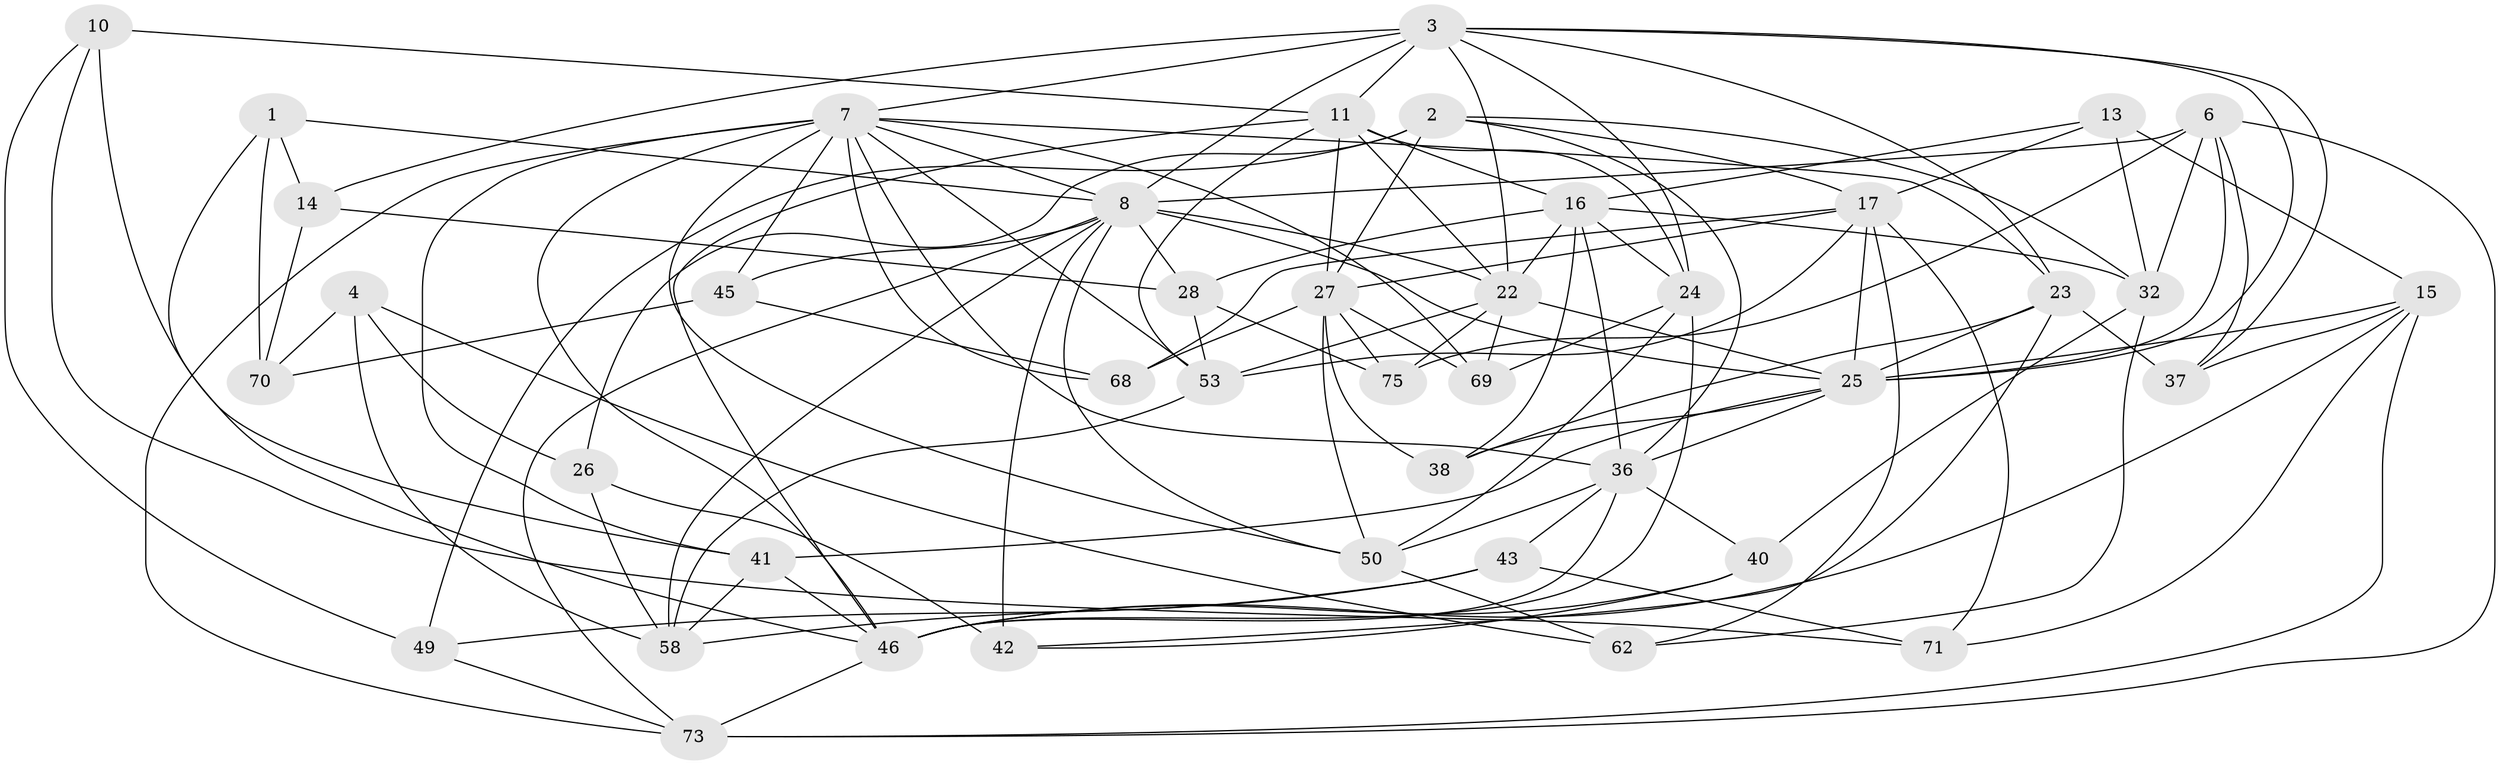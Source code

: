// original degree distribution, {4: 1.0}
// Generated by graph-tools (version 1.1) at 2025/16/03/09/25 04:16:18]
// undirected, 42 vertices, 123 edges
graph export_dot {
graph [start="1"]
  node [color=gray90,style=filled];
  1;
  2 [super="+20"];
  3 [super="+29+5"];
  4;
  6 [super="+82"];
  7 [super="+61+54"];
  8 [super="+19+9"];
  10;
  11 [super="+31"];
  13;
  14 [super="+51"];
  15 [super="+34"];
  16 [super="+21"];
  17 [super="+18+77"];
  22 [super="+72+59"];
  23 [super="+39"];
  24 [super="+80"];
  25 [super="+78+35"];
  26;
  27 [super="+30"];
  28 [super="+76"];
  32 [super="+52"];
  36 [super="+63+44"];
  37;
  38;
  40;
  41 [super="+74"];
  42;
  43;
  45;
  46 [super="+67+64+47"];
  49;
  50 [super="+60"];
  53 [super="+81"];
  58 [super="+65"];
  62;
  68;
  69;
  70;
  71;
  73 [super="+79"];
  75;
  1 -- 70;
  1 -- 14;
  1 -- 8;
  1 -- 46;
  2 -- 49;
  2 -- 32;
  2 -- 17;
  2 -- 26;
  2 -- 36;
  2 -- 27;
  3 -- 7;
  3 -- 14 [weight=2];
  3 -- 37;
  3 -- 23;
  3 -- 22;
  3 -- 25;
  3 -- 8;
  3 -- 24;
  3 -- 11;
  4 -- 70;
  4 -- 26;
  4 -- 62;
  4 -- 58;
  6 -- 75;
  6 -- 73;
  6 -- 37;
  6 -- 25;
  6 -- 8;
  6 -- 32;
  7 -- 68;
  7 -- 45;
  7 -- 36;
  7 -- 50;
  7 -- 23;
  7 -- 53;
  7 -- 69;
  7 -- 8;
  7 -- 41;
  7 -- 73;
  7 -- 46;
  8 -- 73;
  8 -- 28;
  8 -- 50;
  8 -- 58;
  8 -- 25;
  8 -- 42;
  8 -- 45;
  8 -- 22;
  10 -- 49;
  10 -- 11;
  10 -- 71;
  10 -- 41;
  11 -- 24;
  11 -- 46;
  11 -- 16;
  11 -- 53;
  11 -- 22;
  11 -- 27;
  13 -- 17;
  13 -- 32;
  13 -- 16;
  13 -- 15;
  14 -- 28 [weight=2];
  14 -- 70;
  15 -- 37;
  15 -- 25;
  15 -- 73;
  15 -- 71;
  15 -- 46;
  16 -- 38;
  16 -- 32;
  16 -- 28;
  16 -- 24;
  16 -- 36;
  16 -- 22;
  17 -- 53;
  17 -- 62;
  17 -- 68;
  17 -- 71;
  17 -- 25;
  17 -- 27;
  22 -- 75;
  22 -- 25;
  22 -- 69;
  22 -- 53;
  23 -- 38;
  23 -- 25;
  23 -- 42;
  23 -- 37;
  24 -- 50;
  24 -- 69;
  24 -- 46;
  25 -- 38;
  25 -- 36;
  25 -- 41;
  26 -- 42;
  26 -- 58;
  27 -- 69;
  27 -- 50;
  27 -- 68;
  27 -- 38;
  27 -- 75;
  28 -- 53;
  28 -- 75;
  32 -- 40;
  32 -- 62;
  36 -- 43;
  36 -- 46;
  36 -- 50;
  36 -- 40;
  40 -- 42;
  40 -- 46;
  41 -- 58;
  41 -- 46 [weight=2];
  43 -- 49;
  43 -- 58;
  43 -- 71;
  45 -- 68;
  45 -- 70;
  46 -- 73;
  49 -- 73;
  50 -- 62;
  53 -- 58;
}

